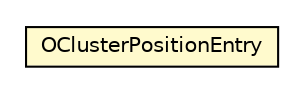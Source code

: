 #!/usr/local/bin/dot
#
# Class diagram 
# Generated by UMLGraph version R5_6-24-gf6e263 (http://www.umlgraph.org/)
#

digraph G {
	edge [fontname="Helvetica",fontsize=10,labelfontname="Helvetica",labelfontsize=10];
	node [fontname="Helvetica",fontsize=10,shape=plaintext];
	nodesep=0.25;
	ranksep=0.5;
	// com.orientechnologies.orient.core.storage.cluster.v0.OClusterPositionMapV0.OClusterPositionEntry
	c1865858 [label=<<table title="com.orientechnologies.orient.core.storage.cluster.v0.OClusterPositionMapV0.OClusterPositionEntry" border="0" cellborder="1" cellspacing="0" cellpadding="2" port="p" bgcolor="lemonChiffon" href="./OClusterPositionMapV0.OClusterPositionEntry.html">
		<tr><td><table border="0" cellspacing="0" cellpadding="1">
<tr><td align="center" balign="center"> OClusterPositionEntry </td></tr>
		</table></td></tr>
		</table>>, URL="./OClusterPositionMapV0.OClusterPositionEntry.html", fontname="Helvetica", fontcolor="black", fontsize=10.0];
}

